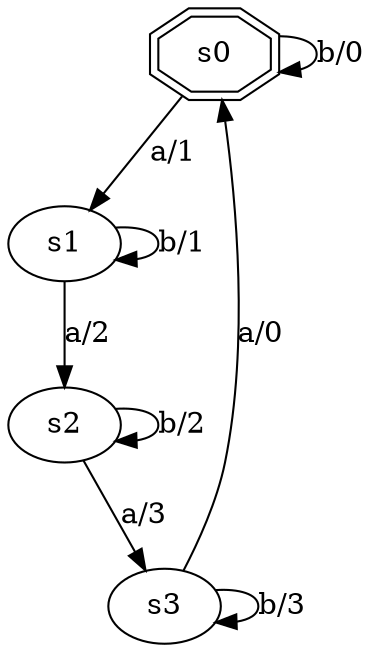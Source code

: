 digraph test_24 {
    s0 -> s0 [label="b/0"];
    s0 -> s1 [label="a/1"];
    s1 -> s1 [label="b/1"];
    s1 -> s2 [label="a/2"];
    s2 -> s2 [label="b/2"];
    s2 -> s3 [label="a/3"];
    s3 -> s3 [label="b/3"];
    s3 -> s0 [label="a/0"];
    s0 [shape=doubleoctagon];
}
